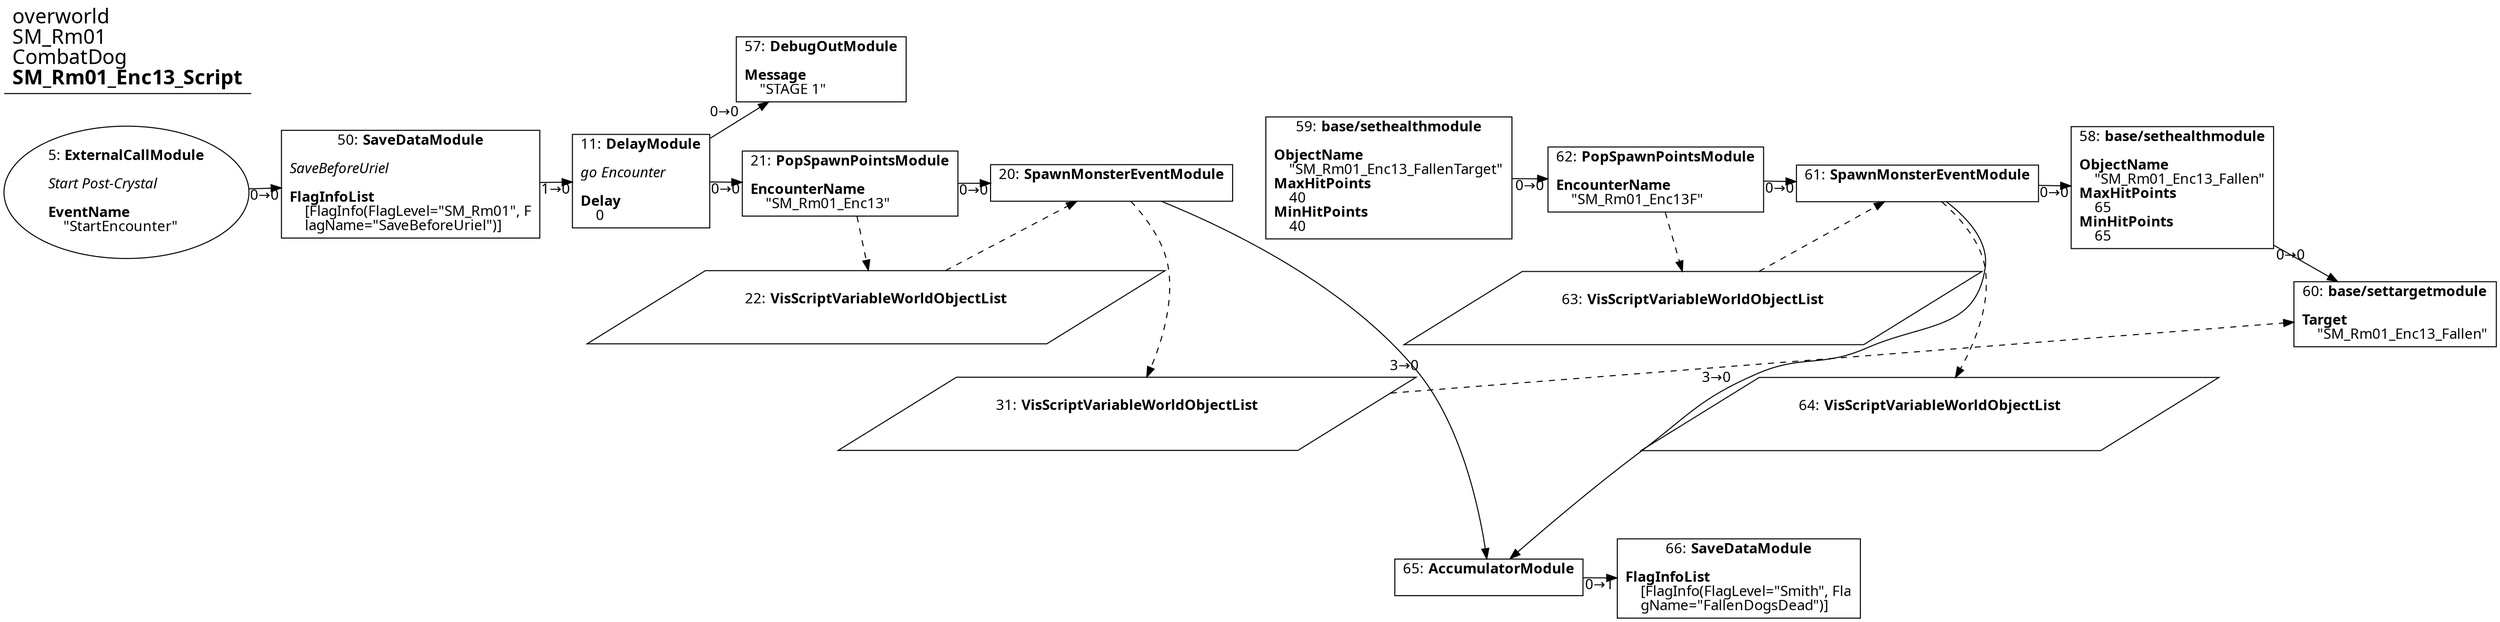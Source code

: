 digraph {
    layout = fdp;
    overlap = prism;
    sep = "+16";
    splines = spline;

    node [ shape = box ];

    graph [ fontname = "Segoe UI" ];
    node [ fontname = "Segoe UI" ];
    edge [ fontname = "Segoe UI" ];

    5 [ label = <5: <b>ExternalCallModule</b><br/><br/><i>Start Post-Crystal<br align="left"/></i><br align="left"/><b>EventName</b><br align="left"/>    &quot;StartEncounter&quot;<br align="left"/>> ];
    5 [ shape = oval ]
    5 [ pos = "-0.44700003,-0.086!" ];
    5 -> 50 [ label = "0→0" ];

    11 [ label = <11: <b>DelayModule</b><br/><br/><i>go Encounter<br align="left"/></i><br align="left"/><b>Delay</b><br align="left"/>    0<br align="left"/>> ];
    11 [ pos = "0.002,-0.08400001!" ];
    11 -> 21 [ label = "0→0" ];
    11 -> 57 [ label = "0→0" ];

    20 [ label = <20: <b>SpawnMonsterEventModule</b><br/><br/>> ];
    20 [ pos = "0.45200002,-0.09!" ];
    20 -> 65 [ label = "3→0" ];
    22 -> 20 [ style = dashed ];
    20 -> 31 [ style = dashed ];

    21 [ label = <21: <b>PopSpawnPointsModule</b><br/><br/><b>EncounterName</b><br align="left"/>    &quot;SM_Rm01_Enc13&quot;<br align="left"/>> ];
    21 [ pos = "0.18800001,-0.08800001!" ];
    21 -> 20 [ label = "0→0" ];
    21 -> 22 [ style = dashed ];

    22 [ label = <22: <b>VisScriptVariableWorldObjectList</b><br/><br/>> ];
    22 [ shape = parallelogram ]
    22 [ pos = "0.24100001,-0.223!" ];

    31 [ label = <31: <b>VisScriptVariableWorldObjectList</b><br/><br/>> ];
    31 [ shape = parallelogram ]
    31 [ pos = "0.45900002,-0.32000002!" ];

    50 [ label = <50: <b>SaveDataModule</b><br/><br/><i>SaveBeforeUriel<br align="left"/></i><br align="left"/><b>FlagInfoList</b><br align="left"/>    [FlagInfo(FlagLevel=&quot;SM_Rm01&quot;, F<br align="left"/>    lagName=&quot;SaveBeforeUriel&quot;)]<br align="left"/>> ];
    50 [ pos = "-0.20500001,-0.086!" ];
    50 -> 11 [ label = "1→0" ];

    57 [ label = <57: <b>DebugOutModule</b><br/><br/><b>Message</b><br align="left"/>    &quot;STAGE 1&quot;<br align="left"/>> ];
    57 [ pos = "0.179,0.034!" ];

    58 [ label = <58: <b>base/sethealthmodule</b><br/><br/><b>ObjectName</b><br align="left"/>    &quot;SM_Rm01_Enc13_Fallen&quot;<br align="left"/><b>MaxHitPoints</b><br align="left"/>    65<br align="left"/><b>MinHitPoints</b><br align="left"/>    65<br align="left"/>> ];
    58 [ pos = "1.5840001,-0.093!" ];
    58 -> 60 [ label = "0→0" ];

    59 [ label = <59: <b>base/sethealthmodule</b><br/><br/><b>ObjectName</b><br align="left"/>    &quot;SM_Rm01_Enc13_FallenTarget&quot;<br align="left"/><b>MaxHitPoints</b><br align="left"/>    40<br align="left"/><b>MinHitPoints</b><br align="left"/>    40<br align="left"/>> ];
    59 [ pos = "0.75100005,-0.09!" ];
    59 -> 62 [ label = "0→0" ];

    60 [ label = <60: <b>base/settargetmodule</b><br/><br/><b>Target</b><br align="left"/>    &quot;SM_Rm01_Enc13_Fallen&quot;<br align="left"/>> ];
    60 [ pos = "1.8470001,-0.23500001!" ];
    31 -> 60 [ style = dashed ];

    61 [ label = <61: <b>SpawnMonsterEventModule</b><br/><br/>> ];
    61 [ pos = "1.3050001,-0.093!" ];
    61 -> 58 [ label = "0→0" ];
    61 -> 65 [ label = "3→0" ];
    63 -> 61 [ style = dashed ];
    61 -> 64 [ style = dashed ];

    62 [ label = <62: <b>PopSpawnPointsModule</b><br/><br/><b>EncounterName</b><br align="left"/>    &quot;SM_Rm01_Enc13F&quot;<br align="left"/>> ];
    62 [ pos = "1.041,-0.091000006!" ];
    62 -> 61 [ label = "0→0" ];
    62 -> 63 [ style = dashed ];

    63 [ label = <63: <b>VisScriptVariableWorldObjectList</b><br/><br/>> ];
    63 [ shape = parallelogram ]
    63 [ pos = "1.0940001,-0.22600001!" ];

    64 [ label = <64: <b>VisScriptVariableWorldObjectList</b><br/><br/>> ];
    64 [ shape = parallelogram ]
    64 [ pos = "1.312,-0.323!" ];

    65 [ label = <65: <b>AccumulatorModule</b><br/><br/>> ];
    65 [ pos = "0.98100007,-0.546!" ];
    65 -> 66 [ label = "0→1" ];

    66 [ label = <66: <b>SaveDataModule</b><br/><br/><b>FlagInfoList</b><br align="left"/>    [FlagInfo(FlagLevel=&quot;Smith&quot;, Fla<br align="left"/>    gName=&quot;FallenDogsDead&quot;)]<br align="left"/>> ];
    66 [ pos = "1.21,-0.54700005!" ];

    title [ pos = "-0.448,0.035!" ];
    title [ shape = underline ];
    title [ label = <<font point-size="20">overworld<br align="left"/>SM_Rm01<br align="left"/>CombatDog<br align="left"/><b>SM_Rm01_Enc13_Script</b><br align="left"/></font>> ];
}
